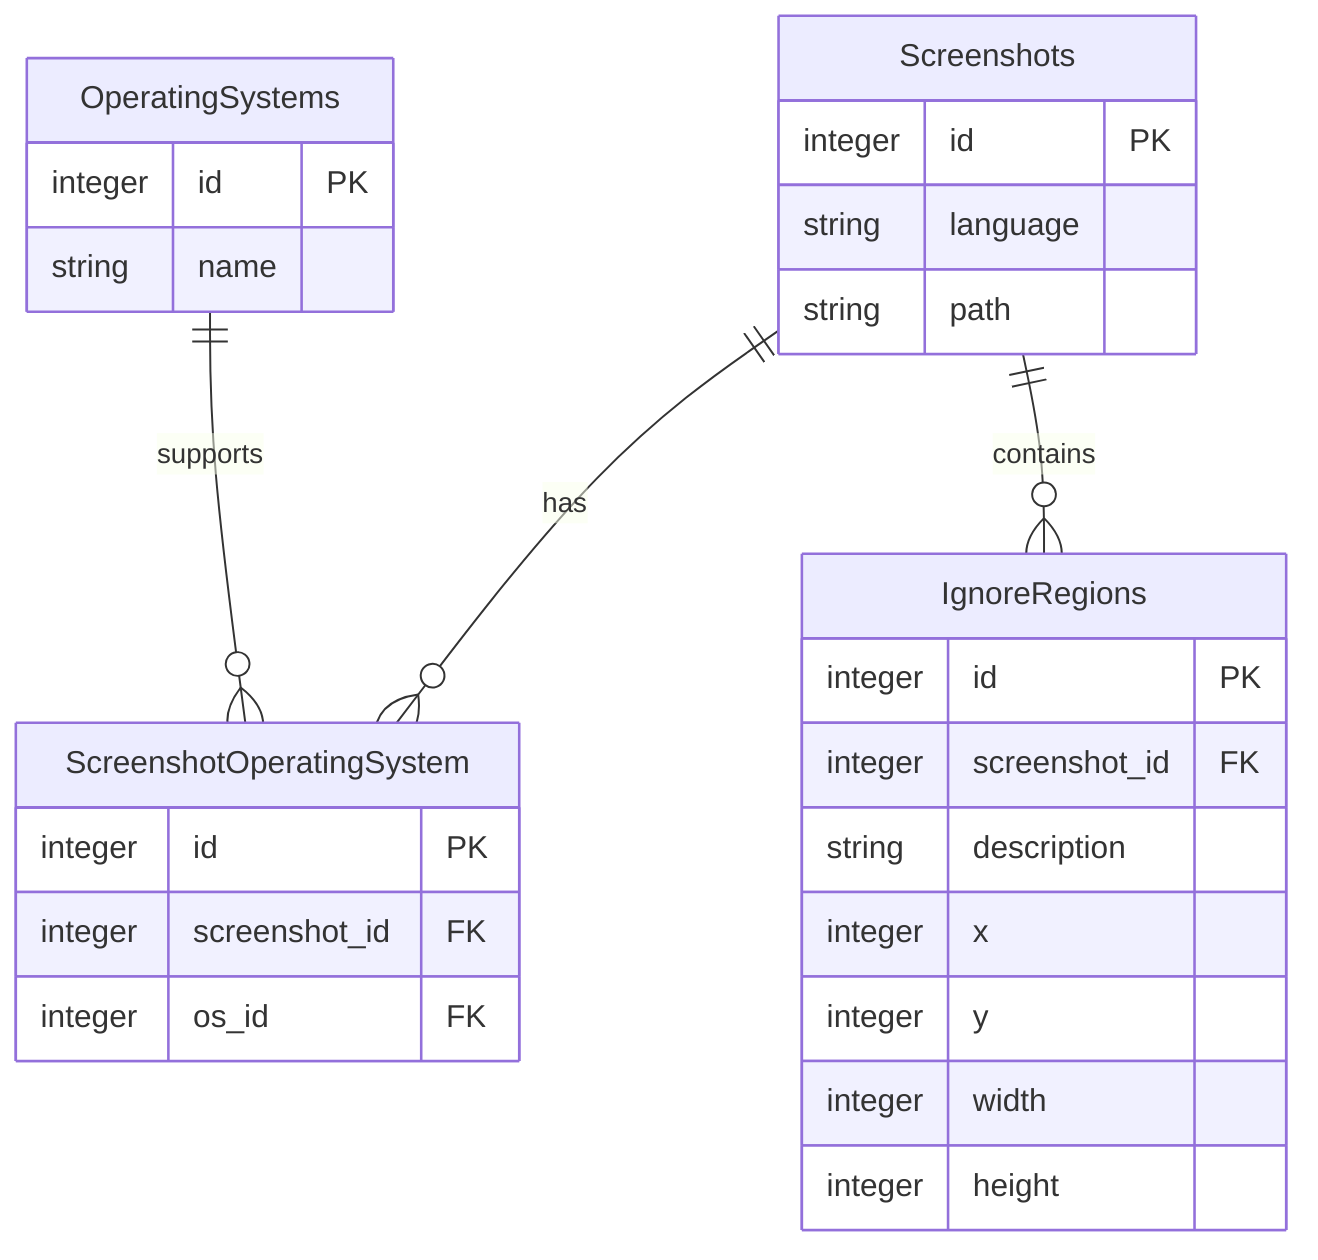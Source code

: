 erDiagram
    Screenshots ||--o{ ScreenshotOperatingSystem : has
    Screenshots ||--o{ IgnoreRegions : contains
    OperatingSystems ||--o{ ScreenshotOperatingSystem : supports

    Screenshots {
        integer id PK
        string language
        string path
    }

    OperatingSystems {
        integer id PK
        string name
    }

    ScreenshotOperatingSystem {
        integer id PK
        integer screenshot_id FK
        integer os_id FK
    }

    IgnoreRegions {
        integer id PK
        integer screenshot_id FK
        string description
        integer x
        integer y
        integer width
        integer height
    }